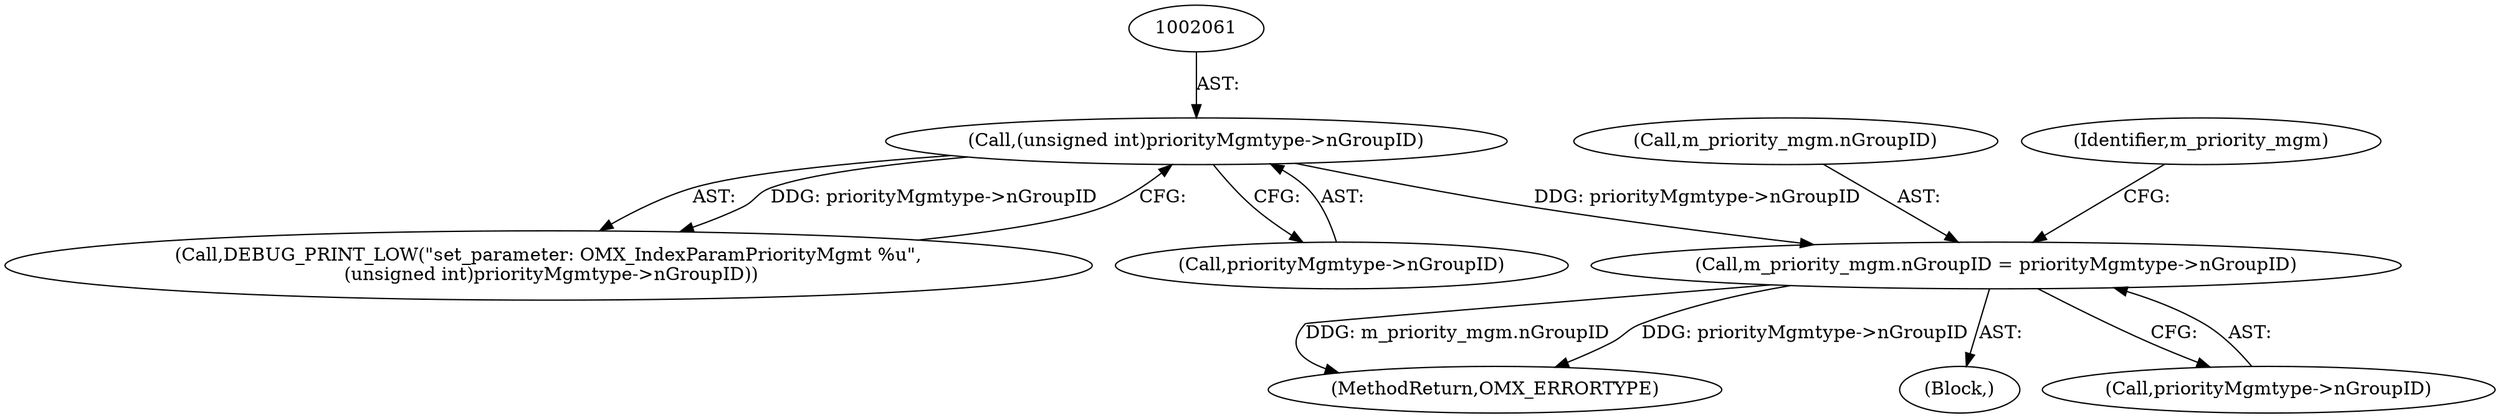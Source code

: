 digraph "0_Android_560ccdb509a7b86186fac0fce1b25bd9a3e6a6e8_2@pointer" {
"1002072" [label="(Call,m_priority_mgm.nGroupID = priorityMgmtype->nGroupID)"];
"1002060" [label="(Call,(unsigned int)priorityMgmtype->nGroupID)"];
"1002058" [label="(Call,DEBUG_PRINT_LOW(\"set_parameter: OMX_IndexParamPriorityMgmt %u\",\n (unsigned int)priorityMgmtype->nGroupID))"];
"1002060" [label="(Call,(unsigned int)priorityMgmtype->nGroupID)"];
"1002062" [label="(Call,priorityMgmtype->nGroupID)"];
"1002073" [label="(Call,m_priority_mgm.nGroupID)"];
"1002072" [label="(Call,m_priority_mgm.nGroupID = priorityMgmtype->nGroupID)"];
"1003102" [label="(MethodReturn,OMX_ERRORTYPE)"];
"1002039" [label="(Block,)"];
"1002076" [label="(Call,priorityMgmtype->nGroupID)"];
"1002081" [label="(Identifier,m_priority_mgm)"];
"1002072" -> "1002039"  [label="AST: "];
"1002072" -> "1002076"  [label="CFG: "];
"1002073" -> "1002072"  [label="AST: "];
"1002076" -> "1002072"  [label="AST: "];
"1002081" -> "1002072"  [label="CFG: "];
"1002072" -> "1003102"  [label="DDG: m_priority_mgm.nGroupID"];
"1002072" -> "1003102"  [label="DDG: priorityMgmtype->nGroupID"];
"1002060" -> "1002072"  [label="DDG: priorityMgmtype->nGroupID"];
"1002060" -> "1002058"  [label="AST: "];
"1002060" -> "1002062"  [label="CFG: "];
"1002061" -> "1002060"  [label="AST: "];
"1002062" -> "1002060"  [label="AST: "];
"1002058" -> "1002060"  [label="CFG: "];
"1002060" -> "1002058"  [label="DDG: priorityMgmtype->nGroupID"];
}
